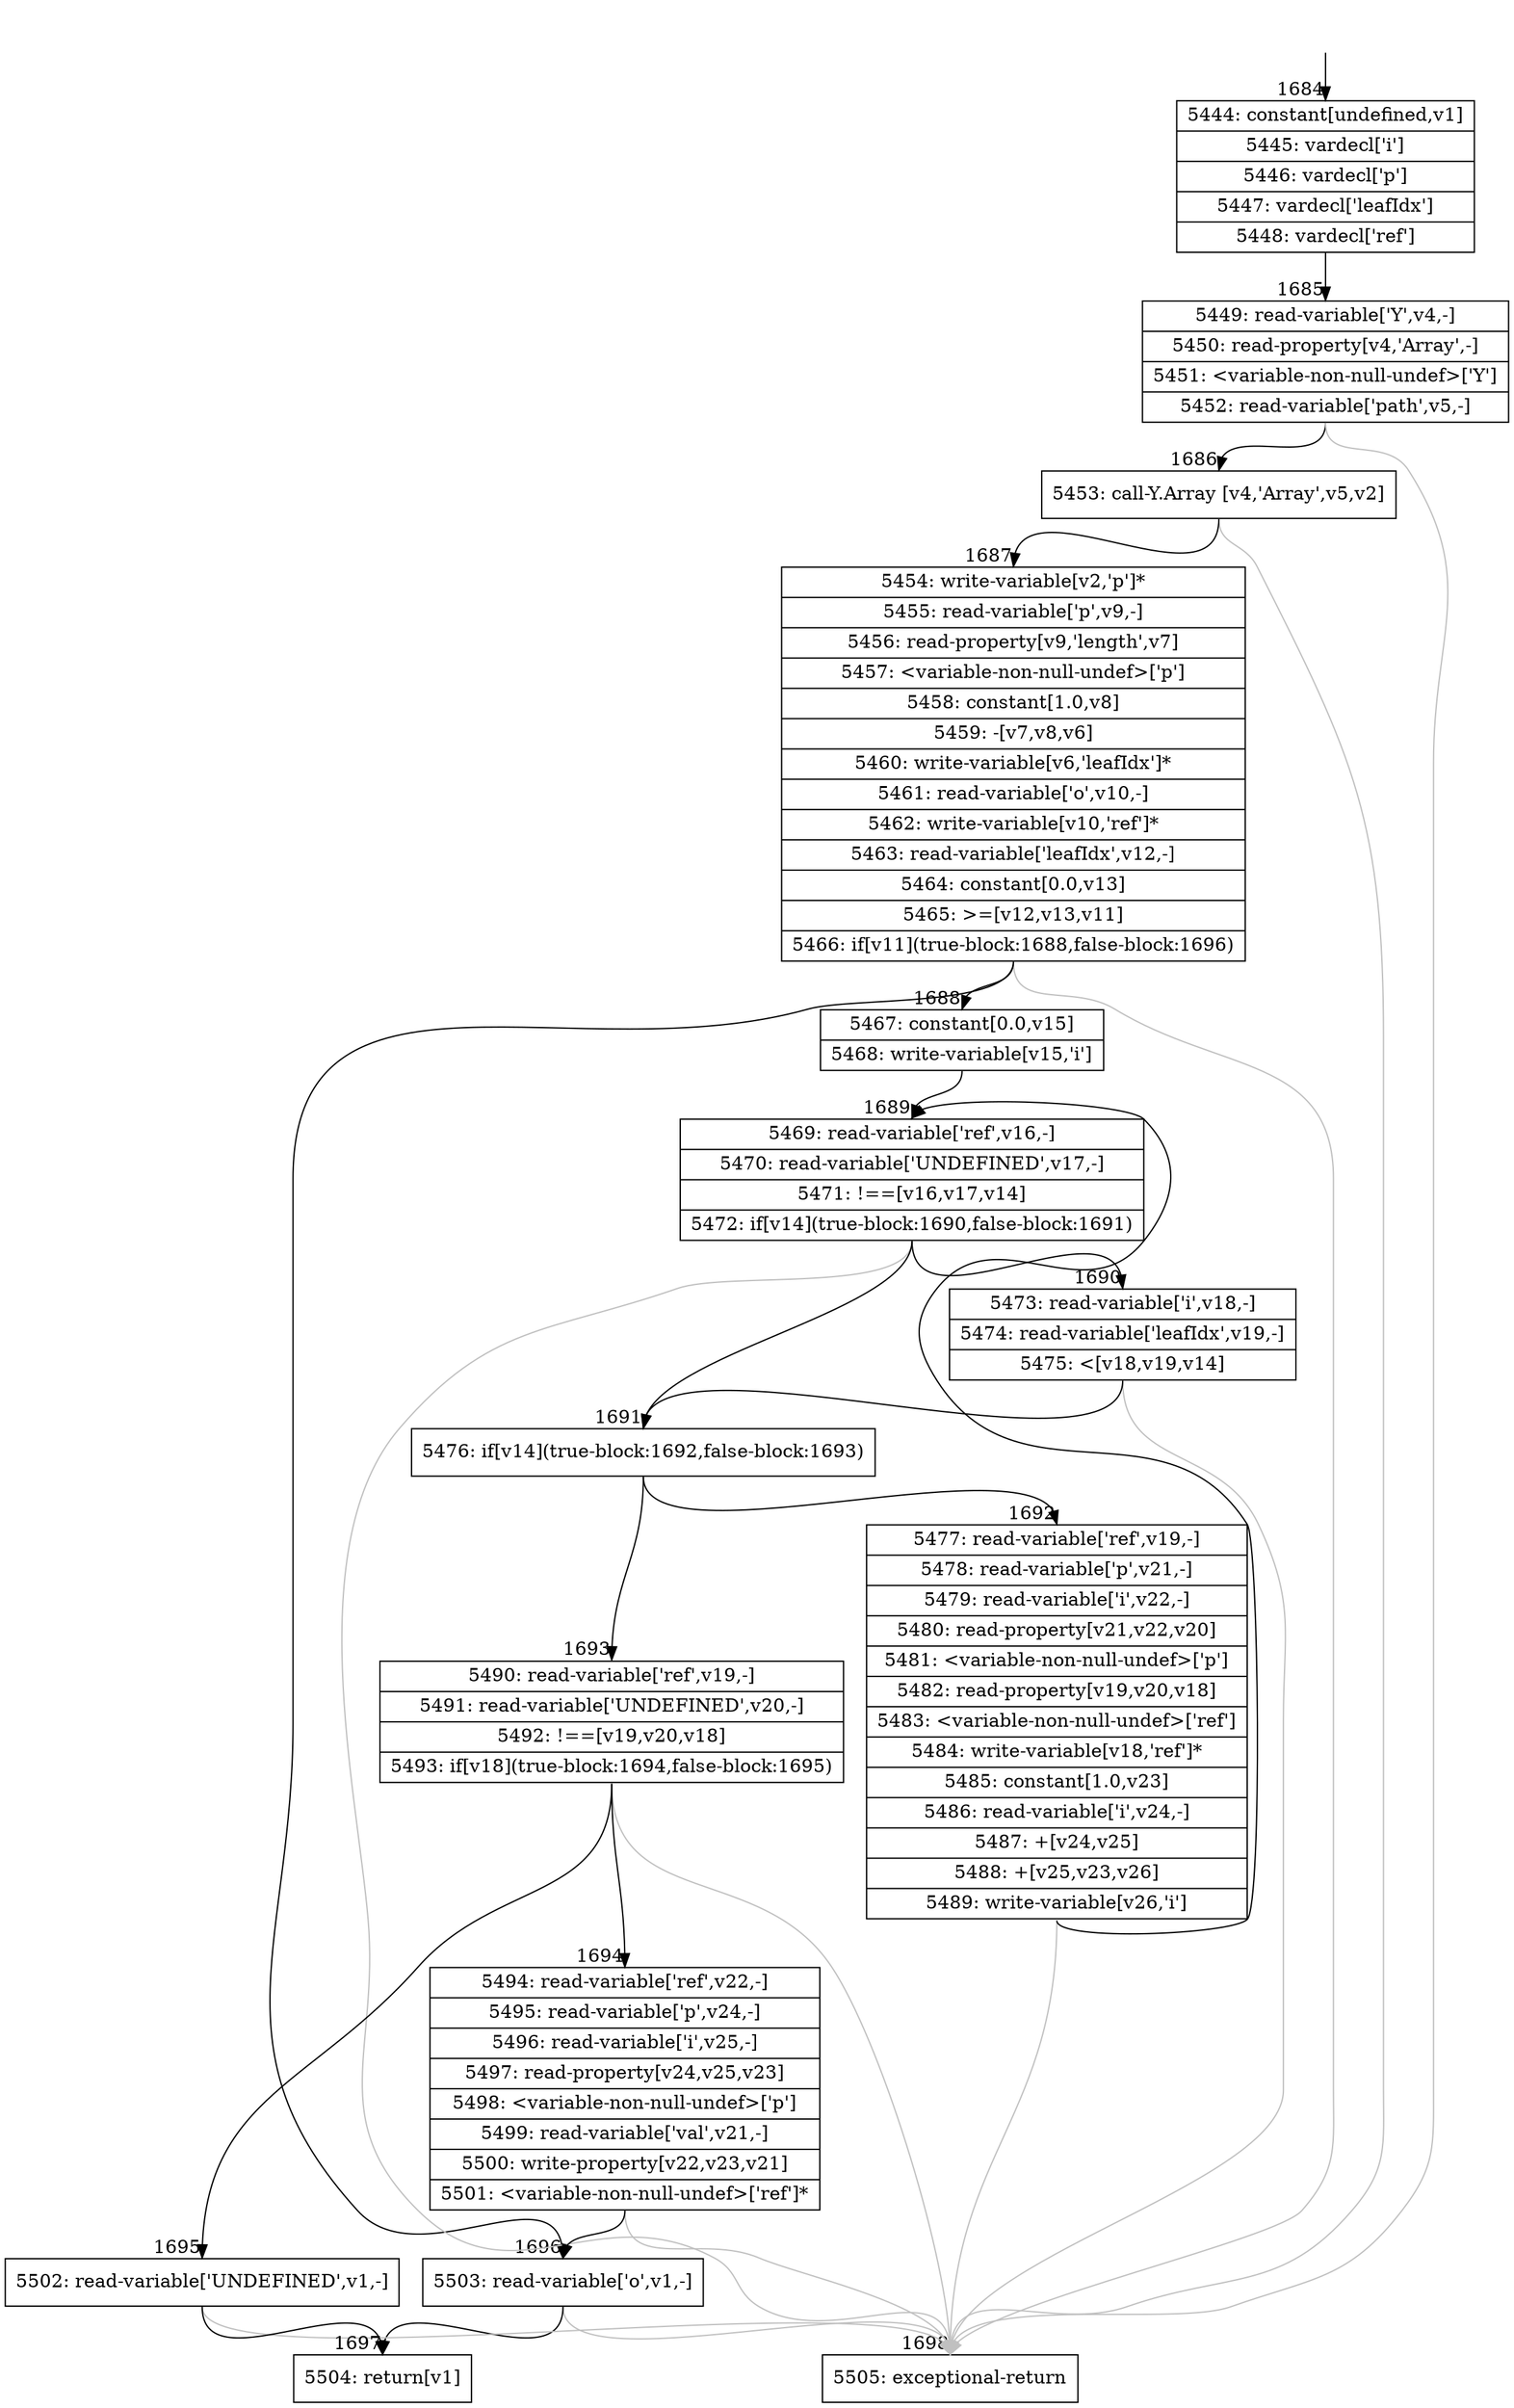 digraph {
rankdir="TD"
BB_entry103[shape=none,label=""];
BB_entry103 -> BB1684 [tailport=s, headport=n, headlabel="    1684"]
BB1684 [shape=record label="{5444: constant[undefined,v1]|5445: vardecl['i']|5446: vardecl['p']|5447: vardecl['leafIdx']|5448: vardecl['ref']}" ] 
BB1684 -> BB1685 [tailport=s, headport=n, headlabel="      1685"]
BB1685 [shape=record label="{5449: read-variable['Y',v4,-]|5450: read-property[v4,'Array',-]|5451: \<variable-non-null-undef\>['Y']|5452: read-variable['path',v5,-]}" ] 
BB1685 -> BB1686 [tailport=s, headport=n, headlabel="      1686"]
BB1685 -> BB1698 [tailport=s, headport=n, color=gray, headlabel="      1698"]
BB1686 [shape=record label="{5453: call-Y.Array [v4,'Array',v5,v2]}" ] 
BB1686 -> BB1687 [tailport=s, headport=n, headlabel="      1687"]
BB1686 -> BB1698 [tailport=s, headport=n, color=gray]
BB1687 [shape=record label="{5454: write-variable[v2,'p']*|5455: read-variable['p',v9,-]|5456: read-property[v9,'length',v7]|5457: \<variable-non-null-undef\>['p']|5458: constant[1.0,v8]|5459: -[v7,v8,v6]|5460: write-variable[v6,'leafIdx']*|5461: read-variable['o',v10,-]|5462: write-variable[v10,'ref']*|5463: read-variable['leafIdx',v12,-]|5464: constant[0.0,v13]|5465: \>=[v12,v13,v11]|5466: if[v11](true-block:1688,false-block:1696)}" ] 
BB1687 -> BB1688 [tailport=s, headport=n, headlabel="      1688"]
BB1687 -> BB1696 [tailport=s, headport=n, headlabel="      1696"]
BB1687 -> BB1698 [tailport=s, headport=n, color=gray]
BB1688 [shape=record label="{5467: constant[0.0,v15]|5468: write-variable[v15,'i']}" ] 
BB1688 -> BB1689 [tailport=s, headport=n, headlabel="      1689"]
BB1689 [shape=record label="{5469: read-variable['ref',v16,-]|5470: read-variable['UNDEFINED',v17,-]|5471: !==[v16,v17,v14]|5472: if[v14](true-block:1690,false-block:1691)}" ] 
BB1689 -> BB1691 [tailport=s, headport=n, headlabel="      1691"]
BB1689 -> BB1690 [tailport=s, headport=n, headlabel="      1690"]
BB1689 -> BB1698 [tailport=s, headport=n, color=gray]
BB1690 [shape=record label="{5473: read-variable['i',v18,-]|5474: read-variable['leafIdx',v19,-]|5475: \<[v18,v19,v14]}" ] 
BB1690 -> BB1691 [tailport=s, headport=n]
BB1690 -> BB1698 [tailport=s, headport=n, color=gray]
BB1691 [shape=record label="{5476: if[v14](true-block:1692,false-block:1693)}" ] 
BB1691 -> BB1692 [tailport=s, headport=n, headlabel="      1692"]
BB1691 -> BB1693 [tailport=s, headport=n, headlabel="      1693"]
BB1692 [shape=record label="{5477: read-variable['ref',v19,-]|5478: read-variable['p',v21,-]|5479: read-variable['i',v22,-]|5480: read-property[v21,v22,v20]|5481: \<variable-non-null-undef\>['p']|5482: read-property[v19,v20,v18]|5483: \<variable-non-null-undef\>['ref']|5484: write-variable[v18,'ref']*|5485: constant[1.0,v23]|5486: read-variable['i',v24,-]|5487: +[v24,v25]|5488: +[v25,v23,v26]|5489: write-variable[v26,'i']}" ] 
BB1692 -> BB1689 [tailport=s, headport=n]
BB1692 -> BB1698 [tailport=s, headport=n, color=gray]
BB1693 [shape=record label="{5490: read-variable['ref',v19,-]|5491: read-variable['UNDEFINED',v20,-]|5492: !==[v19,v20,v18]|5493: if[v18](true-block:1694,false-block:1695)}" ] 
BB1693 -> BB1694 [tailport=s, headport=n, headlabel="      1694"]
BB1693 -> BB1695 [tailport=s, headport=n, headlabel="      1695"]
BB1693 -> BB1698 [tailport=s, headport=n, color=gray]
BB1694 [shape=record label="{5494: read-variable['ref',v22,-]|5495: read-variable['p',v24,-]|5496: read-variable['i',v25,-]|5497: read-property[v24,v25,v23]|5498: \<variable-non-null-undef\>['p']|5499: read-variable['val',v21,-]|5500: write-property[v22,v23,v21]|5501: \<variable-non-null-undef\>['ref']*}" ] 
BB1694 -> BB1696 [tailport=s, headport=n]
BB1694 -> BB1698 [tailport=s, headport=n, color=gray]
BB1695 [shape=record label="{5502: read-variable['UNDEFINED',v1,-]}" ] 
BB1695 -> BB1697 [tailport=s, headport=n, headlabel="      1697"]
BB1695 -> BB1698 [tailport=s, headport=n, color=gray]
BB1696 [shape=record label="{5503: read-variable['o',v1,-]}" ] 
BB1696 -> BB1697 [tailport=s, headport=n]
BB1696 -> BB1698 [tailport=s, headport=n, color=gray]
BB1697 [shape=record label="{5504: return[v1]}" ] 
BB1698 [shape=record label="{5505: exceptional-return}" ] 
//#$~ 2947
}
